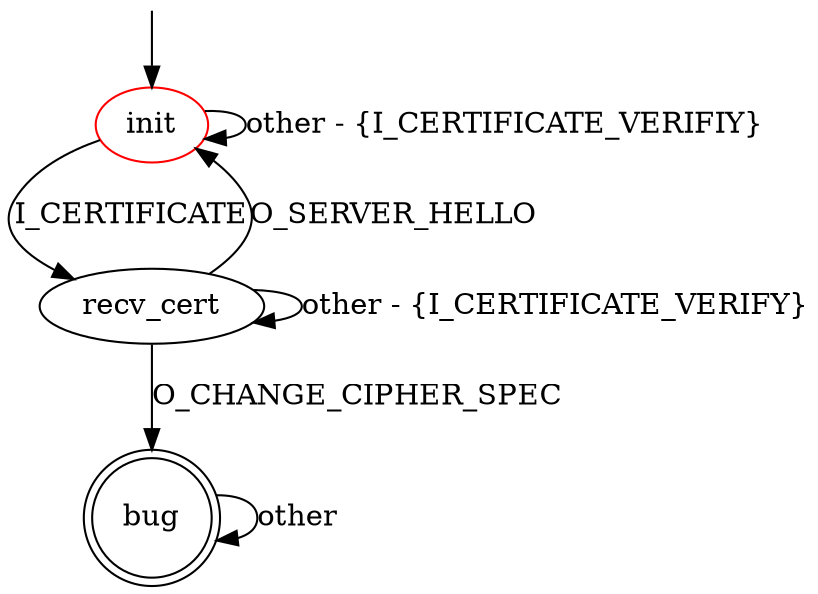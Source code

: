 digraph G {
label=""
init [color="red"] 
bug  [shape="doublecircle"]

init -> recv_cert [label="I_CERTIFICATE"]
init -> init [label="other - {I_CERTIFICATE_VERIFIY}"]

recv_cert -> bug [label="O_CHANGE_CIPHER_SPEC"]
recv_cert -> recv_cert [label="other - {I_CERTIFICATE_VERIFY}"]
recv_cert -> init [label="O_SERVER_HELLO"]

bug -> bug [label="other"]

__start0 [label="" shape="none" width="0" height="0"];
__start0 -> init;
}